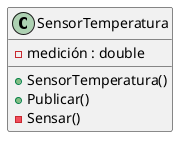 @startuml

class SensorTemperatura {
        - medición : double

        + SensorTemperatura()
        + Publicar()
        - Sensar()
}

@enduml
